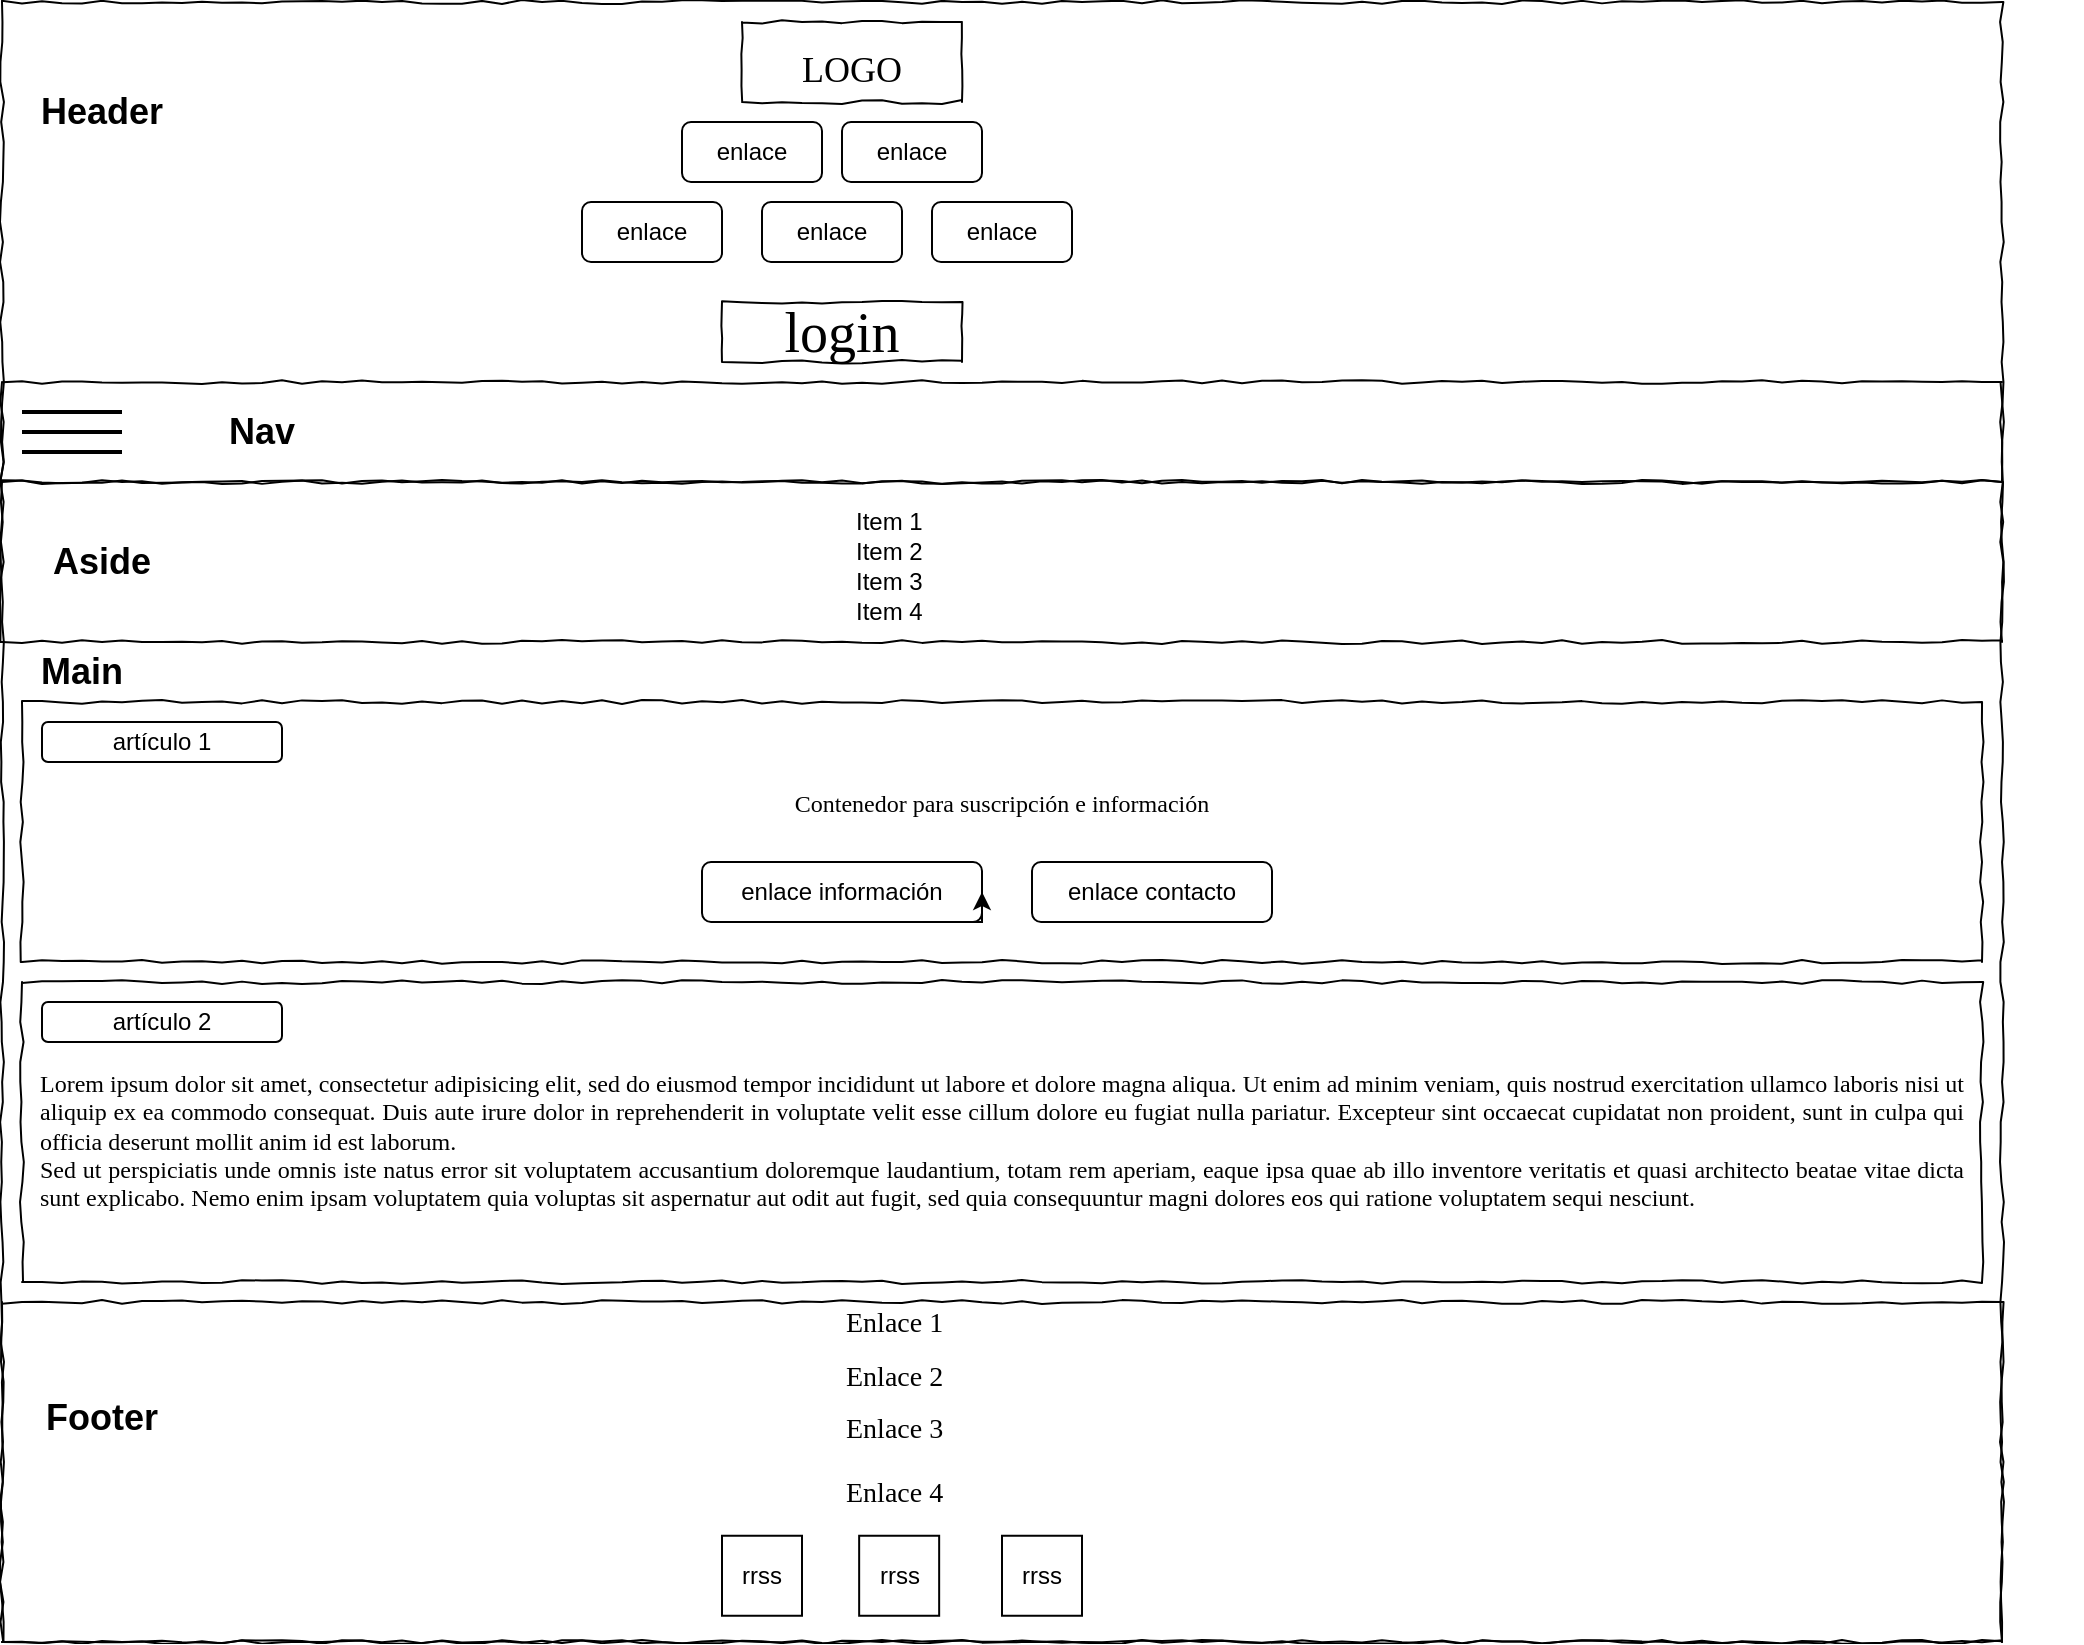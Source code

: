 <mxfile version="27.0.2">
  <diagram name="Page-1" id="03018318-947c-dd8e-b7a3-06fadd420f32">
    <mxGraphModel dx="1469" dy="873" grid="1" gridSize="10" guides="1" tooltips="1" connect="1" arrows="1" fold="1" page="1" pageScale="1" pageWidth="1100" pageHeight="850" background="#ffffff" math="0" shadow="0">
      <root>
        <mxCell id="0" />
        <mxCell id="1" parent="0" />
        <mxCell id="677b7b8949515195-1" value="" style="whiteSpace=wrap;html=1;rounded=0;shadow=0;labelBackgroundColor=none;strokeColor=#000000;strokeWidth=1;fillColor=none;fontFamily=Verdana;fontSize=12;fontColor=#000000;align=center;comic=1;" parent="1" vertex="1">
          <mxGeometry x="20" y="20" width="1000" height="820" as="geometry" />
        </mxCell>
        <mxCell id="677b7b8949515195-2" value="&lt;font style=&quot;font-size: 18px;&quot;&gt;LOGO&lt;/font&gt;" style="whiteSpace=wrap;html=1;rounded=0;shadow=0;labelBackgroundColor=none;strokeWidth=1;fontFamily=Verdana;fontSize=28;align=center;comic=1;" parent="1" vertex="1">
          <mxGeometry x="390" y="30" width="110" height="40" as="geometry" />
        </mxCell>
        <mxCell id="677b7b8949515195-15" value="&lt;div style=&quot;text-align: justify&quot;&gt;&lt;br&gt;&lt;/div&gt;&lt;div style=&quot;text-align: justify&quot;&gt;&lt;br&gt;&lt;/div&gt;&lt;div style=&quot;text-align: justify&quot;&gt;Contenedor para suscripción e información&lt;/div&gt;&lt;div style=&quot;text-align: justify&quot;&gt;&lt;br&gt;&lt;/div&gt;&lt;div style=&quot;text-align: justify&quot;&gt;&lt;br&gt;&lt;/div&gt;&lt;div style=&quot;text-align: justify&quot;&gt;&lt;br&gt;&lt;/div&gt;" style="whiteSpace=wrap;html=1;rounded=0;shadow=0;labelBackgroundColor=none;strokeWidth=1;fillColor=none;fontFamily=Verdana;fontSize=12;align=center;verticalAlign=top;spacing=10;comic=1;" parent="1" vertex="1">
          <mxGeometry x="30" y="370" width="980" height="130" as="geometry" />
        </mxCell>
        <mxCell id="JX4ozrnnW1V1URRFT7VI-2" value="&lt;div&gt;login&lt;/div&gt;" style="whiteSpace=wrap;html=1;rounded=0;shadow=0;labelBackgroundColor=none;strokeWidth=1;fontFamily=Verdana;fontSize=28;align=center;comic=1;" parent="1" vertex="1">
          <mxGeometry x="380" y="170" width="120" height="30" as="geometry" />
        </mxCell>
        <mxCell id="JX4ozrnnW1V1URRFT7VI-3" value="enlace" style="rounded=1;whiteSpace=wrap;html=1;" parent="1" vertex="1">
          <mxGeometry x="360" y="80" width="70" height="30" as="geometry" />
        </mxCell>
        <mxCell id="JX4ozrnnW1V1URRFT7VI-8" value="" style="group;align=left;" parent="1" vertex="1" connectable="0">
          <mxGeometry x="20" y="230" width="1040" height="50" as="geometry" />
        </mxCell>
        <mxCell id="677b7b8949515195-10" value="" style="whiteSpace=wrap;html=1;rounded=0;shadow=0;labelBackgroundColor=none;strokeWidth=1;fillColor=none;fontFamily=Verdana;fontSize=12;align=center;comic=1;" parent="JX4ozrnnW1V1URRFT7VI-8" vertex="1">
          <mxGeometry y="-20" width="1000" height="50" as="geometry" />
        </mxCell>
        <mxCell id="qUrloPtSv1xD6VKH8vv6-73" value="" style="line;strokeWidth=2;html=1;" vertex="1" parent="JX4ozrnnW1V1URRFT7VI-8">
          <mxGeometry x="10" y="-10" width="50" height="10" as="geometry" />
        </mxCell>
        <mxCell id="qUrloPtSv1xD6VKH8vv6-75" value="" style="line;strokeWidth=2;html=1;" vertex="1" parent="JX4ozrnnW1V1URRFT7VI-8">
          <mxGeometry x="10" width="50" height="10" as="geometry" />
        </mxCell>
        <mxCell id="qUrloPtSv1xD6VKH8vv6-76" value="" style="line;strokeWidth=2;html=1;" vertex="1" parent="JX4ozrnnW1V1URRFT7VI-8">
          <mxGeometry x="10" y="10" width="50" height="10" as="geometry" />
        </mxCell>
        <mxCell id="qUrloPtSv1xD6VKH8vv6-80" value="&lt;font style=&quot;font-size: 18px;&quot;&gt;&lt;b&gt;Nav&lt;/b&gt;&lt;/font&gt;" style="text;html=1;align=center;verticalAlign=middle;whiteSpace=wrap;rounded=0;" vertex="1" parent="JX4ozrnnW1V1URRFT7VI-8">
          <mxGeometry x="100" y="-10" width="60" height="30" as="geometry" />
        </mxCell>
        <mxCell id="JX4ozrnnW1V1URRFT7VI-9" value="" style="group" parent="1" vertex="1" connectable="0">
          <mxGeometry x="20" y="670" width="1000" height="170" as="geometry" />
        </mxCell>
        <mxCell id="JX4ozrnnW1V1URRFT7VI-10" value="" style="whiteSpace=wrap;html=1;rounded=0;shadow=0;labelBackgroundColor=none;strokeWidth=1;fillColor=none;fontFamily=Verdana;fontSize=12;align=center;comic=1;" parent="JX4ozrnnW1V1URRFT7VI-9" vertex="1">
          <mxGeometry width="1000" height="170" as="geometry" />
        </mxCell>
        <mxCell id="JX4ozrnnW1V1URRFT7VI-11" value="Enlace 1" style="text;html=1;points=[];align=left;verticalAlign=top;spacingTop=-4;fontSize=14;fontFamily=Verdana" parent="JX4ozrnnW1V1URRFT7VI-9" vertex="1">
          <mxGeometry x="420" width="57.15" height="26.562" as="geometry" />
        </mxCell>
        <mxCell id="JX4ozrnnW1V1URRFT7VI-12" value="Enlace 2" style="text;html=1;points=[];align=left;verticalAlign=top;spacingTop=-4;fontSize=14;fontFamily=Verdana" parent="JX4ozrnnW1V1URRFT7VI-9" vertex="1">
          <mxGeometry x="419.998" y="26.562" width="57.148" height="63.75" as="geometry" />
        </mxCell>
        <mxCell id="JX4ozrnnW1V1URRFT7VI-13" value="Enlace 3" style="text;html=1;points=[];align=left;verticalAlign=top;spacingTop=-4;fontSize=14;fontFamily=Verdana" parent="JX4ozrnnW1V1URRFT7VI-9" vertex="1">
          <mxGeometry x="420" y="53.125" width="57.15" height="37.188" as="geometry" />
        </mxCell>
        <mxCell id="JX4ozrnnW1V1URRFT7VI-14" value="Enlace 4" style="text;html=1;points=[];align=left;verticalAlign=top;spacingTop=-4;fontSize=14;fontFamily=Verdana" parent="JX4ozrnnW1V1URRFT7VI-9" vertex="1">
          <mxGeometry x="420" y="85" width="57.15" height="37.188" as="geometry" />
        </mxCell>
        <mxCell id="qUrloPtSv1xD6VKH8vv6-12" value="rrss" style="whiteSpace=wrap;html=1;aspect=fixed;" vertex="1" parent="JX4ozrnnW1V1URRFT7VI-9">
          <mxGeometry x="360" y="116.875" width="40" height="40" as="geometry" />
        </mxCell>
        <mxCell id="qUrloPtSv1xD6VKH8vv6-13" value="rrss" style="whiteSpace=wrap;html=1;aspect=fixed;" vertex="1" parent="JX4ozrnnW1V1URRFT7VI-9">
          <mxGeometry x="428.58" y="116.875" width="40" height="40" as="geometry" />
        </mxCell>
        <mxCell id="qUrloPtSv1xD6VKH8vv6-14" value="rrss" style="whiteSpace=wrap;html=1;aspect=fixed;" vertex="1" parent="JX4ozrnnW1V1URRFT7VI-9">
          <mxGeometry x="500" y="116.875" width="40" height="40" as="geometry" />
        </mxCell>
        <mxCell id="qUrloPtSv1xD6VKH8vv6-93" value="&lt;b&gt;&lt;font style=&quot;font-size: 18px;&quot;&gt;Footer&lt;/font&gt;&lt;/b&gt;" style="text;html=1;align=center;verticalAlign=middle;whiteSpace=wrap;rounded=0;" vertex="1" parent="JX4ozrnnW1V1URRFT7VI-9">
          <mxGeometry x="20" y="43.44" width="60" height="30" as="geometry" />
        </mxCell>
        <mxCell id="qUrloPtSv1xD6VKH8vv6-94" style="edgeStyle=orthogonalEdgeStyle;rounded=0;orthogonalLoop=1;jettySize=auto;html=1;exitX=0.5;exitY=1;exitDx=0;exitDy=0;" edge="1" parent="JX4ozrnnW1V1URRFT7VI-9" source="qUrloPtSv1xD6VKH8vv6-93" target="qUrloPtSv1xD6VKH8vv6-93">
          <mxGeometry relative="1" as="geometry" />
        </mxCell>
        <mxCell id="qUrloPtSv1xD6VKH8vv6-1" value="enlace" style="rounded=1;whiteSpace=wrap;html=1;" vertex="1" parent="1">
          <mxGeometry x="440" y="80" width="70" height="30" as="geometry" />
        </mxCell>
        <mxCell id="qUrloPtSv1xD6VKH8vv6-2" value="enlace" style="rounded=1;whiteSpace=wrap;html=1;" vertex="1" parent="1">
          <mxGeometry x="310" y="120" width="70" height="30" as="geometry" />
        </mxCell>
        <mxCell id="qUrloPtSv1xD6VKH8vv6-3" value="enlace" style="rounded=1;whiteSpace=wrap;html=1;" vertex="1" parent="1">
          <mxGeometry x="400" y="120" width="70" height="30" as="geometry" />
        </mxCell>
        <mxCell id="qUrloPtSv1xD6VKH8vv6-4" value="enlace" style="rounded=1;whiteSpace=wrap;html=1;" vertex="1" parent="1">
          <mxGeometry x="485" y="120" width="70" height="30" as="geometry" />
        </mxCell>
        <mxCell id="qUrloPtSv1xD6VKH8vv6-5" value="&lt;div style=&quot;text-align: justify&quot;&gt;&lt;span&gt;&lt;br&gt;&lt;/span&gt;&lt;/div&gt;&lt;div style=&quot;text-align: justify&quot;&gt;&lt;span&gt;&lt;br&gt;&lt;/span&gt;&lt;/div&gt;&lt;div style=&quot;text-align: justify&quot;&gt;&lt;span&gt;Lorem ipsum dolor sit amet, consectetur adipisicing elit, sed do eiusmod tempor incididunt ut labore et dolore magna aliqua. Ut enim ad minim veniam, quis nostrud exercitation ullamco laboris nisi ut aliquip ex ea commodo consequat. Duis aute irure dolor in reprehenderit in voluptate velit esse cillum dolore eu fugiat nulla pariatur. Excepteur sint occaecat cupidatat non proident, sunt in culpa qui officia deserunt mollit anim id est laborum.&lt;/span&gt;&lt;/div&gt;&lt;div style=&quot;text-align: justify&quot;&gt;&lt;span&gt;Sed ut perspiciatis unde omnis iste natus error sit voluptatem accusantium doloremque laudantium, totam rem aperiam, eaque ipsa quae ab illo inventore veritatis et quasi architecto beatae vitae dicta sunt explicabo. Nemo enim ipsam voluptatem quia voluptas sit aspernatur aut odit aut fugit, sed quia consequuntur magni dolores eos qui ratione voluptatem sequi nesciunt.&amp;nbsp;&lt;/span&gt;&lt;/div&gt;" style="whiteSpace=wrap;html=1;rounded=0;shadow=0;labelBackgroundColor=none;strokeWidth=1;fillColor=none;fontFamily=Verdana;fontSize=12;align=center;verticalAlign=top;spacing=10;comic=1;" vertex="1" parent="1">
          <mxGeometry x="30" y="510" width="980" height="150" as="geometry" />
        </mxCell>
        <mxCell id="qUrloPtSv1xD6VKH8vv6-7" value="artículo 1" style="rounded=1;whiteSpace=wrap;html=1;" vertex="1" parent="1">
          <mxGeometry x="40" y="380" width="120" height="20" as="geometry" />
        </mxCell>
        <mxCell id="qUrloPtSv1xD6VKH8vv6-8" value="artículo 2" style="rounded=1;whiteSpace=wrap;html=1;" vertex="1" parent="1">
          <mxGeometry x="40" y="520" width="120" height="20" as="geometry" />
        </mxCell>
        <mxCell id="qUrloPtSv1xD6VKH8vv6-10" value="enlace información" style="rounded=1;whiteSpace=wrap;html=1;" vertex="1" parent="1">
          <mxGeometry x="370" y="450" width="140" height="30" as="geometry" />
        </mxCell>
        <mxCell id="qUrloPtSv1xD6VKH8vv6-11" value="enlace contacto" style="rounded=1;whiteSpace=wrap;html=1;" vertex="1" parent="1">
          <mxGeometry x="535" y="450" width="120" height="30" as="geometry" />
        </mxCell>
        <mxCell id="qUrloPtSv1xD6VKH8vv6-24" style="edgeStyle=orthogonalEdgeStyle;rounded=0;orthogonalLoop=1;jettySize=auto;html=1;exitX=0.75;exitY=1;exitDx=0;exitDy=0;entryX=1;entryY=0.5;entryDx=0;entryDy=0;" edge="1" parent="1" source="qUrloPtSv1xD6VKH8vv6-10" target="qUrloPtSv1xD6VKH8vv6-10">
          <mxGeometry relative="1" as="geometry" />
        </mxCell>
        <mxCell id="qUrloPtSv1xD6VKH8vv6-26" value="" style="group" vertex="1" connectable="0" parent="1">
          <mxGeometry x="20" y="260" width="1040" height="80" as="geometry" />
        </mxCell>
        <mxCell id="qUrloPtSv1xD6VKH8vv6-27" value="" style="whiteSpace=wrap;html=1;rounded=0;shadow=0;labelBackgroundColor=none;strokeWidth=1;fillColor=none;fontFamily=Verdana;fontSize=12;align=center;comic=1;" vertex="1" parent="qUrloPtSv1xD6VKH8vv6-26">
          <mxGeometry width="1000" height="80" as="geometry" />
        </mxCell>
        <mxCell id="qUrloPtSv1xD6VKH8vv6-88" value="&lt;font style=&quot;font-size: 18px;&quot;&gt;&lt;b&gt;Aside&lt;/b&gt;&lt;/font&gt;" style="text;html=1;align=center;verticalAlign=middle;whiteSpace=wrap;rounded=0;" vertex="1" parent="qUrloPtSv1xD6VKH8vv6-26">
          <mxGeometry x="20" y="25" width="60" height="30" as="geometry" />
        </mxCell>
        <mxCell id="qUrloPtSv1xD6VKH8vv6-63" value="" style="shape=table;startSize=0;container=1;collapsible=0;childLayout=tableLayout;fontSize=11;fillColor=none;strokeColor=none;" vertex="1" parent="1">
          <mxGeometry x="440" y="270" width="60" height="60" as="geometry" />
        </mxCell>
        <mxCell id="qUrloPtSv1xD6VKH8vv6-64" value="" style="shape=tableRow;horizontal=0;startSize=0;swimlaneHead=0;swimlaneBody=0;strokeColor=inherit;top=0;left=0;bottom=0;right=0;collapsible=0;dropTarget=0;fillColor=none;points=[[0,0.5],[1,0.5]];portConstraint=eastwest;fontSize=16;" vertex="1" parent="qUrloPtSv1xD6VKH8vv6-63">
          <mxGeometry width="60" height="15" as="geometry" />
        </mxCell>
        <mxCell id="qUrloPtSv1xD6VKH8vv6-65" value="Item 1" style="shape=partialRectangle;html=1;whiteSpace=wrap;connectable=0;strokeColor=inherit;overflow=hidden;fillColor=none;top=0;left=0;bottom=0;right=0;pointerEvents=1;fontSize=12;align=left;spacingLeft=5;" vertex="1" parent="qUrloPtSv1xD6VKH8vv6-64">
          <mxGeometry width="60" height="15" as="geometry">
            <mxRectangle width="60" height="15" as="alternateBounds" />
          </mxGeometry>
        </mxCell>
        <mxCell id="qUrloPtSv1xD6VKH8vv6-66" value="" style="shape=tableRow;horizontal=0;startSize=0;swimlaneHead=0;swimlaneBody=0;strokeColor=inherit;top=0;left=0;bottom=0;right=0;collapsible=0;dropTarget=0;fillColor=none;points=[[0,0.5],[1,0.5]];portConstraint=eastwest;fontSize=16;" vertex="1" parent="qUrloPtSv1xD6VKH8vv6-63">
          <mxGeometry y="15" width="60" height="15" as="geometry" />
        </mxCell>
        <mxCell id="qUrloPtSv1xD6VKH8vv6-67" value="Item 2" style="shape=partialRectangle;html=1;whiteSpace=wrap;connectable=0;strokeColor=inherit;overflow=hidden;fillColor=none;top=0;left=0;bottom=0;right=0;pointerEvents=1;fontSize=12;align=left;spacingLeft=5;" vertex="1" parent="qUrloPtSv1xD6VKH8vv6-66">
          <mxGeometry width="60" height="15" as="geometry">
            <mxRectangle width="60" height="15" as="alternateBounds" />
          </mxGeometry>
        </mxCell>
        <mxCell id="qUrloPtSv1xD6VKH8vv6-68" value="" style="shape=tableRow;horizontal=0;startSize=0;swimlaneHead=0;swimlaneBody=0;strokeColor=inherit;top=0;left=0;bottom=0;right=0;collapsible=0;dropTarget=0;fillColor=none;points=[[0,0.5],[1,0.5]];portConstraint=eastwest;fontSize=16;" vertex="1" parent="qUrloPtSv1xD6VKH8vv6-63">
          <mxGeometry y="30" width="60" height="15" as="geometry" />
        </mxCell>
        <mxCell id="qUrloPtSv1xD6VKH8vv6-69" value="Item 3" style="shape=partialRectangle;html=1;whiteSpace=wrap;connectable=0;strokeColor=inherit;overflow=hidden;fillColor=none;top=0;left=0;bottom=0;right=0;pointerEvents=1;fontSize=12;align=left;spacingLeft=5;" vertex="1" parent="qUrloPtSv1xD6VKH8vv6-68">
          <mxGeometry width="60" height="15" as="geometry">
            <mxRectangle width="60" height="15" as="alternateBounds" />
          </mxGeometry>
        </mxCell>
        <mxCell id="qUrloPtSv1xD6VKH8vv6-70" style="shape=tableRow;horizontal=0;startSize=0;swimlaneHead=0;swimlaneBody=0;strokeColor=inherit;top=0;left=0;bottom=0;right=0;collapsible=0;dropTarget=0;fillColor=none;points=[[0,0.5],[1,0.5]];portConstraint=eastwest;fontSize=16;" vertex="1" parent="qUrloPtSv1xD6VKH8vv6-63">
          <mxGeometry y="45" width="60" height="15" as="geometry" />
        </mxCell>
        <mxCell id="qUrloPtSv1xD6VKH8vv6-71" value="Item 4" style="shape=partialRectangle;html=1;whiteSpace=wrap;connectable=0;strokeColor=inherit;overflow=hidden;fillColor=none;top=0;left=0;bottom=0;right=0;pointerEvents=1;fontSize=12;align=left;spacingLeft=5;" vertex="1" parent="qUrloPtSv1xD6VKH8vv6-70">
          <mxGeometry width="60" height="15" as="geometry">
            <mxRectangle width="60" height="15" as="alternateBounds" />
          </mxGeometry>
        </mxCell>
        <mxCell id="qUrloPtSv1xD6VKH8vv6-79" value="&lt;font style=&quot;font-size: 18px;&quot;&gt;&lt;b&gt;Header&lt;/b&gt;&lt;/font&gt;" style="text;html=1;align=center;verticalAlign=middle;whiteSpace=wrap;rounded=0;" vertex="1" parent="1">
          <mxGeometry x="40" y="60" width="60" height="30" as="geometry" />
        </mxCell>
        <mxCell id="qUrloPtSv1xD6VKH8vv6-89" value="&lt;font style=&quot;font-size: 18px;&quot;&gt;&lt;b&gt;Main&lt;/b&gt;&lt;/font&gt;" style="text;html=1;align=center;verticalAlign=middle;whiteSpace=wrap;rounded=0;" vertex="1" parent="1">
          <mxGeometry x="30" y="340" width="60" height="30" as="geometry" />
        </mxCell>
      </root>
    </mxGraphModel>
  </diagram>
</mxfile>
